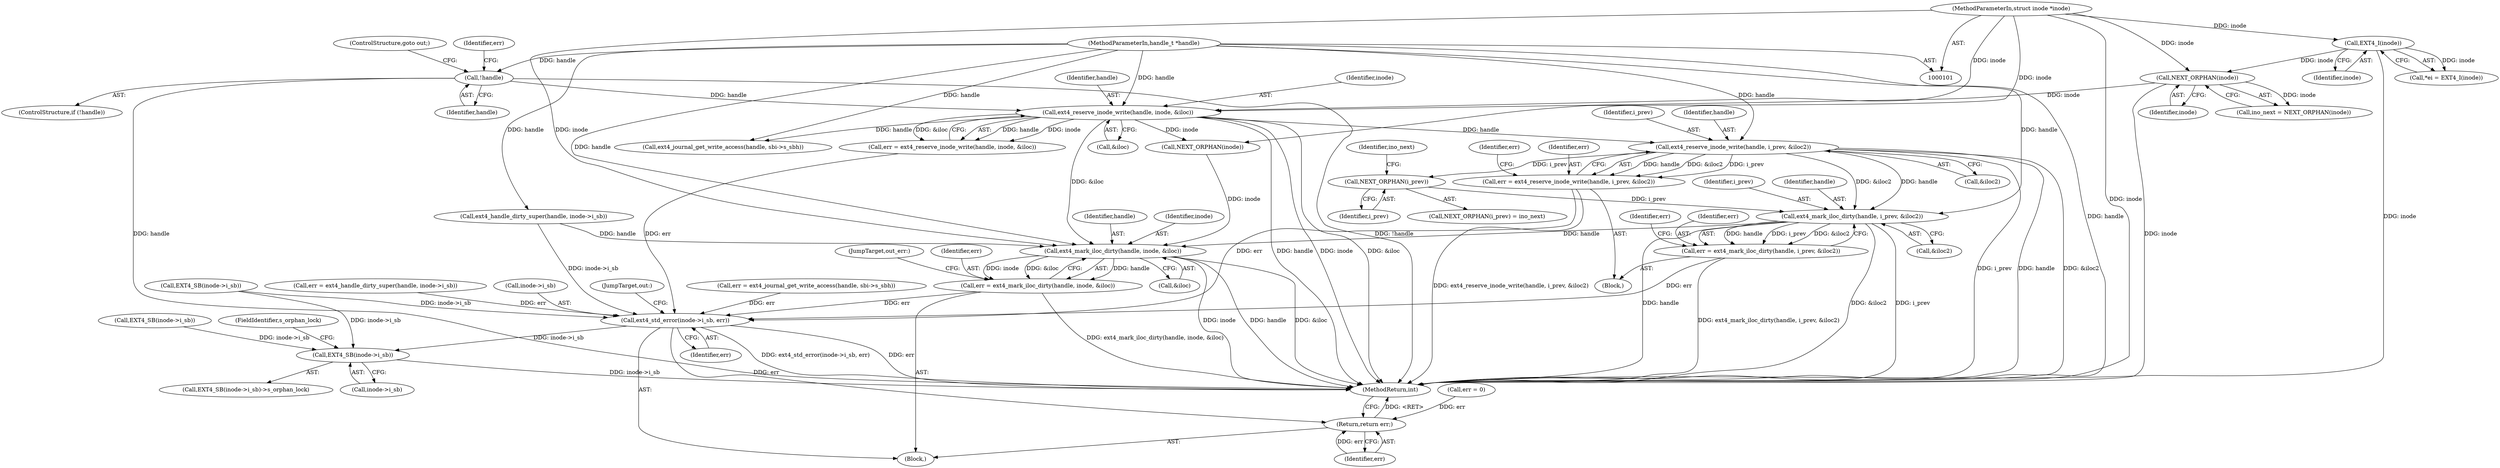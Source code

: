 digraph "0_linux_0e9a9a1ad619e7e987815d20262d36a2f95717ca@API" {
"1000250" [label="(Call,ext4_reserve_inode_write(handle, i_prev, &iloc2))"];
"1000187" [label="(Call,ext4_reserve_inode_write(handle, inode, &iloc))"];
"1000182" [label="(Call,!handle)"];
"1000102" [label="(MethodParameterIn,handle_t *handle)"];
"1000155" [label="(Call,NEXT_ORPHAN(inode))"];
"1000109" [label="(Call,EXT4_I(inode))"];
"1000103" [label="(MethodParameterIn,struct inode *inode)"];
"1000248" [label="(Call,err = ext4_reserve_inode_write(handle, i_prev, &iloc2))"];
"1000284" [label="(Call,ext4_std_error(inode->i_sb, err))"];
"1000293" [label="(Call,EXT4_SB(inode->i_sb))"];
"1000298" [label="(Return,return err;)"];
"1000259" [label="(Call,NEXT_ORPHAN(i_prev))"];
"1000264" [label="(Call,ext4_mark_iloc_dirty(handle, i_prev, &iloc2))"];
"1000262" [label="(Call,err = ext4_mark_iloc_dirty(handle, i_prev, &iloc2))"];
"1000278" [label="(Call,ext4_mark_iloc_dirty(handle, inode, &iloc))"];
"1000276" [label="(Call,err = ext4_mark_iloc_dirty(handle, inode, &iloc))"];
"1000297" [label="(FieldIdentifier,s_orphan_lock)"];
"1000109" [label="(Call,EXT4_I(inode))"];
"1000263" [label="(Identifier,err)"];
"1000214" [label="(Call,ext4_journal_get_write_access(handle, sbi->s_sbh))"];
"1000182" [label="(Call,!handle)"];
"1000276" [label="(Call,err = ext4_mark_iloc_dirty(handle, inode, &iloc))"];
"1000285" [label="(Call,inode->i_sb)"];
"1000155" [label="(Call,NEXT_ORPHAN(inode))"];
"1000259" [label="(Call,NEXT_ORPHAN(i_prev))"];
"1000256" [label="(Identifier,err)"];
"1000289" [label="(JumpTarget,out:)"];
"1000258" [label="(Call,NEXT_ORPHAN(i_prev) = ino_next)"];
"1000261" [label="(Identifier,ino_next)"];
"1000181" [label="(ControlStructure,if (!handle))"];
"1000249" [label="(Identifier,err)"];
"1000110" [label="(Identifier,inode)"];
"1000186" [label="(Identifier,err)"];
"1000188" [label="(Identifier,handle)"];
"1000284" [label="(Call,ext4_std_error(inode->i_sb, err))"];
"1000279" [label="(Identifier,handle)"];
"1000293" [label="(Call,EXT4_SB(inode->i_sb))"];
"1000281" [label="(Call,&iloc)"];
"1000115" [label="(Call,err = 0)"];
"1000253" [label="(Call,&iloc2)"];
"1000232" [label="(Call,ext4_handle_dirty_super(handle, inode->i_sb))"];
"1000153" [label="(Call,ino_next = NEXT_ORPHAN(inode))"];
"1000238" [label="(Block,)"];
"1000278" [label="(Call,ext4_mark_iloc_dirty(handle, inode, &iloc))"];
"1000189" [label="(Identifier,inode)"];
"1000104" [label="(Block,)"];
"1000212" [label="(Call,err = ext4_journal_get_write_access(handle, sbi->s_sbh))"];
"1000267" [label="(Call,&iloc2)"];
"1000252" [label="(Identifier,i_prev)"];
"1000184" [label="(ControlStructure,goto out;)"];
"1000156" [label="(Identifier,inode)"];
"1000299" [label="(Identifier,err)"];
"1000294" [label="(Call,inode->i_sb)"];
"1000283" [label="(JumpTarget,out_err:)"];
"1000248" [label="(Call,err = ext4_reserve_inode_write(handle, i_prev, &iloc2))"];
"1000166" [label="(Call,EXT4_SB(inode->i_sb))"];
"1000280" [label="(Identifier,inode)"];
"1000260" [label="(Identifier,i_prev)"];
"1000230" [label="(Call,err = ext4_handle_dirty_super(handle, inode->i_sb))"];
"1000102" [label="(MethodParameterIn,handle_t *handle)"];
"1000187" [label="(Call,ext4_reserve_inode_write(handle, inode, &iloc))"];
"1000250" [label="(Call,ext4_reserve_inode_write(handle, i_prev, &iloc2))"];
"1000262" [label="(Call,err = ext4_mark_iloc_dirty(handle, i_prev, &iloc2))"];
"1000273" [label="(Call,NEXT_ORPHAN(inode))"];
"1000270" [label="(Identifier,err)"];
"1000277" [label="(Identifier,err)"];
"1000141" [label="(Call,EXT4_SB(inode->i_sb))"];
"1000292" [label="(Call,EXT4_SB(inode->i_sb)->s_orphan_lock)"];
"1000264" [label="(Call,ext4_mark_iloc_dirty(handle, i_prev, &iloc2))"];
"1000185" [label="(Call,err = ext4_reserve_inode_write(handle, inode, &iloc))"];
"1000251" [label="(Identifier,handle)"];
"1000107" [label="(Call,*ei = EXT4_I(inode))"];
"1000190" [label="(Call,&iloc)"];
"1000298" [label="(Return,return err;)"];
"1000306" [label="(MethodReturn,int)"];
"1000265" [label="(Identifier,handle)"];
"1000103" [label="(MethodParameterIn,struct inode *inode)"];
"1000183" [label="(Identifier,handle)"];
"1000288" [label="(Identifier,err)"];
"1000266" [label="(Identifier,i_prev)"];
"1000250" -> "1000248"  [label="AST: "];
"1000250" -> "1000253"  [label="CFG: "];
"1000251" -> "1000250"  [label="AST: "];
"1000252" -> "1000250"  [label="AST: "];
"1000253" -> "1000250"  [label="AST: "];
"1000248" -> "1000250"  [label="CFG: "];
"1000250" -> "1000306"  [label="DDG: handle"];
"1000250" -> "1000306"  [label="DDG: &iloc2"];
"1000250" -> "1000306"  [label="DDG: i_prev"];
"1000250" -> "1000248"  [label="DDG: handle"];
"1000250" -> "1000248"  [label="DDG: i_prev"];
"1000250" -> "1000248"  [label="DDG: &iloc2"];
"1000187" -> "1000250"  [label="DDG: handle"];
"1000102" -> "1000250"  [label="DDG: handle"];
"1000250" -> "1000259"  [label="DDG: i_prev"];
"1000250" -> "1000264"  [label="DDG: handle"];
"1000250" -> "1000264"  [label="DDG: &iloc2"];
"1000187" -> "1000185"  [label="AST: "];
"1000187" -> "1000190"  [label="CFG: "];
"1000188" -> "1000187"  [label="AST: "];
"1000189" -> "1000187"  [label="AST: "];
"1000190" -> "1000187"  [label="AST: "];
"1000185" -> "1000187"  [label="CFG: "];
"1000187" -> "1000306"  [label="DDG: handle"];
"1000187" -> "1000306"  [label="DDG: &iloc"];
"1000187" -> "1000306"  [label="DDG: inode"];
"1000187" -> "1000185"  [label="DDG: handle"];
"1000187" -> "1000185"  [label="DDG: inode"];
"1000187" -> "1000185"  [label="DDG: &iloc"];
"1000182" -> "1000187"  [label="DDG: handle"];
"1000102" -> "1000187"  [label="DDG: handle"];
"1000155" -> "1000187"  [label="DDG: inode"];
"1000103" -> "1000187"  [label="DDG: inode"];
"1000187" -> "1000214"  [label="DDG: handle"];
"1000187" -> "1000273"  [label="DDG: inode"];
"1000187" -> "1000278"  [label="DDG: &iloc"];
"1000182" -> "1000181"  [label="AST: "];
"1000182" -> "1000183"  [label="CFG: "];
"1000183" -> "1000182"  [label="AST: "];
"1000184" -> "1000182"  [label="CFG: "];
"1000186" -> "1000182"  [label="CFG: "];
"1000182" -> "1000306"  [label="DDG: !handle"];
"1000182" -> "1000306"  [label="DDG: handle"];
"1000102" -> "1000182"  [label="DDG: handle"];
"1000102" -> "1000101"  [label="AST: "];
"1000102" -> "1000306"  [label="DDG: handle"];
"1000102" -> "1000214"  [label="DDG: handle"];
"1000102" -> "1000232"  [label="DDG: handle"];
"1000102" -> "1000264"  [label="DDG: handle"];
"1000102" -> "1000278"  [label="DDG: handle"];
"1000155" -> "1000153"  [label="AST: "];
"1000155" -> "1000156"  [label="CFG: "];
"1000156" -> "1000155"  [label="AST: "];
"1000153" -> "1000155"  [label="CFG: "];
"1000155" -> "1000306"  [label="DDG: inode"];
"1000155" -> "1000153"  [label="DDG: inode"];
"1000109" -> "1000155"  [label="DDG: inode"];
"1000103" -> "1000155"  [label="DDG: inode"];
"1000109" -> "1000107"  [label="AST: "];
"1000109" -> "1000110"  [label="CFG: "];
"1000110" -> "1000109"  [label="AST: "];
"1000107" -> "1000109"  [label="CFG: "];
"1000109" -> "1000306"  [label="DDG: inode"];
"1000109" -> "1000107"  [label="DDG: inode"];
"1000103" -> "1000109"  [label="DDG: inode"];
"1000103" -> "1000101"  [label="AST: "];
"1000103" -> "1000306"  [label="DDG: inode"];
"1000103" -> "1000273"  [label="DDG: inode"];
"1000103" -> "1000278"  [label="DDG: inode"];
"1000248" -> "1000238"  [label="AST: "];
"1000249" -> "1000248"  [label="AST: "];
"1000256" -> "1000248"  [label="CFG: "];
"1000248" -> "1000306"  [label="DDG: ext4_reserve_inode_write(handle, i_prev, &iloc2)"];
"1000248" -> "1000284"  [label="DDG: err"];
"1000284" -> "1000104"  [label="AST: "];
"1000284" -> "1000288"  [label="CFG: "];
"1000285" -> "1000284"  [label="AST: "];
"1000288" -> "1000284"  [label="AST: "];
"1000289" -> "1000284"  [label="CFG: "];
"1000284" -> "1000306"  [label="DDG: ext4_std_error(inode->i_sb, err)"];
"1000284" -> "1000306"  [label="DDG: err"];
"1000166" -> "1000284"  [label="DDG: inode->i_sb"];
"1000232" -> "1000284"  [label="DDG: inode->i_sb"];
"1000185" -> "1000284"  [label="DDG: err"];
"1000262" -> "1000284"  [label="DDG: err"];
"1000230" -> "1000284"  [label="DDG: err"];
"1000212" -> "1000284"  [label="DDG: err"];
"1000276" -> "1000284"  [label="DDG: err"];
"1000284" -> "1000293"  [label="DDG: inode->i_sb"];
"1000284" -> "1000298"  [label="DDG: err"];
"1000293" -> "1000292"  [label="AST: "];
"1000293" -> "1000294"  [label="CFG: "];
"1000294" -> "1000293"  [label="AST: "];
"1000297" -> "1000293"  [label="CFG: "];
"1000293" -> "1000306"  [label="DDG: inode->i_sb"];
"1000141" -> "1000293"  [label="DDG: inode->i_sb"];
"1000166" -> "1000293"  [label="DDG: inode->i_sb"];
"1000298" -> "1000104"  [label="AST: "];
"1000298" -> "1000299"  [label="CFG: "];
"1000299" -> "1000298"  [label="AST: "];
"1000306" -> "1000298"  [label="CFG: "];
"1000298" -> "1000306"  [label="DDG: <RET>"];
"1000299" -> "1000298"  [label="DDG: err"];
"1000115" -> "1000298"  [label="DDG: err"];
"1000259" -> "1000258"  [label="AST: "];
"1000259" -> "1000260"  [label="CFG: "];
"1000260" -> "1000259"  [label="AST: "];
"1000261" -> "1000259"  [label="CFG: "];
"1000259" -> "1000264"  [label="DDG: i_prev"];
"1000264" -> "1000262"  [label="AST: "];
"1000264" -> "1000267"  [label="CFG: "];
"1000265" -> "1000264"  [label="AST: "];
"1000266" -> "1000264"  [label="AST: "];
"1000267" -> "1000264"  [label="AST: "];
"1000262" -> "1000264"  [label="CFG: "];
"1000264" -> "1000306"  [label="DDG: handle"];
"1000264" -> "1000306"  [label="DDG: &iloc2"];
"1000264" -> "1000306"  [label="DDG: i_prev"];
"1000264" -> "1000262"  [label="DDG: handle"];
"1000264" -> "1000262"  [label="DDG: i_prev"];
"1000264" -> "1000262"  [label="DDG: &iloc2"];
"1000264" -> "1000278"  [label="DDG: handle"];
"1000262" -> "1000238"  [label="AST: "];
"1000263" -> "1000262"  [label="AST: "];
"1000270" -> "1000262"  [label="CFG: "];
"1000262" -> "1000306"  [label="DDG: ext4_mark_iloc_dirty(handle, i_prev, &iloc2)"];
"1000278" -> "1000276"  [label="AST: "];
"1000278" -> "1000281"  [label="CFG: "];
"1000279" -> "1000278"  [label="AST: "];
"1000280" -> "1000278"  [label="AST: "];
"1000281" -> "1000278"  [label="AST: "];
"1000276" -> "1000278"  [label="CFG: "];
"1000278" -> "1000306"  [label="DDG: inode"];
"1000278" -> "1000306"  [label="DDG: &iloc"];
"1000278" -> "1000306"  [label="DDG: handle"];
"1000278" -> "1000276"  [label="DDG: handle"];
"1000278" -> "1000276"  [label="DDG: inode"];
"1000278" -> "1000276"  [label="DDG: &iloc"];
"1000232" -> "1000278"  [label="DDG: handle"];
"1000273" -> "1000278"  [label="DDG: inode"];
"1000276" -> "1000104"  [label="AST: "];
"1000277" -> "1000276"  [label="AST: "];
"1000283" -> "1000276"  [label="CFG: "];
"1000276" -> "1000306"  [label="DDG: ext4_mark_iloc_dirty(handle, inode, &iloc)"];
}
